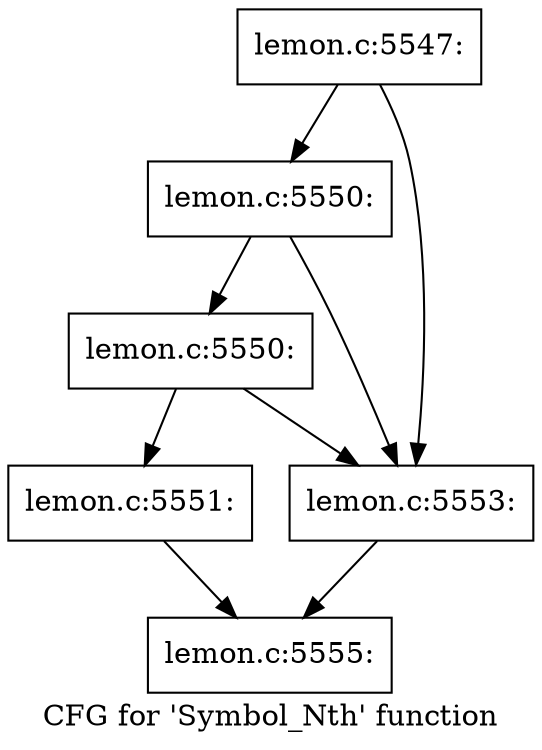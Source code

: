 digraph "CFG for 'Symbol_Nth' function" {
	label="CFG for 'Symbol_Nth' function";

	Node0x5625656b55b0 [shape=record,label="{lemon.c:5547:}"];
	Node0x5625656b55b0 -> Node0x56256549a160;
	Node0x5625656b55b0 -> Node0x56256549a090;
	Node0x56256549a160 [shape=record,label="{lemon.c:5550:}"];
	Node0x56256549a160 -> Node0x56256549a0e0;
	Node0x56256549a160 -> Node0x56256549a090;
	Node0x56256549a0e0 [shape=record,label="{lemon.c:5550:}"];
	Node0x56256549a0e0 -> Node0x5625656b5ae0;
	Node0x56256549a0e0 -> Node0x56256549a090;
	Node0x5625656b5ae0 [shape=record,label="{lemon.c:5551:}"];
	Node0x5625656b5ae0 -> Node0x5625656b5b30;
	Node0x56256549a090 [shape=record,label="{lemon.c:5553:}"];
	Node0x56256549a090 -> Node0x5625656b5b30;
	Node0x5625656b5b30 [shape=record,label="{lemon.c:5555:}"];
}
